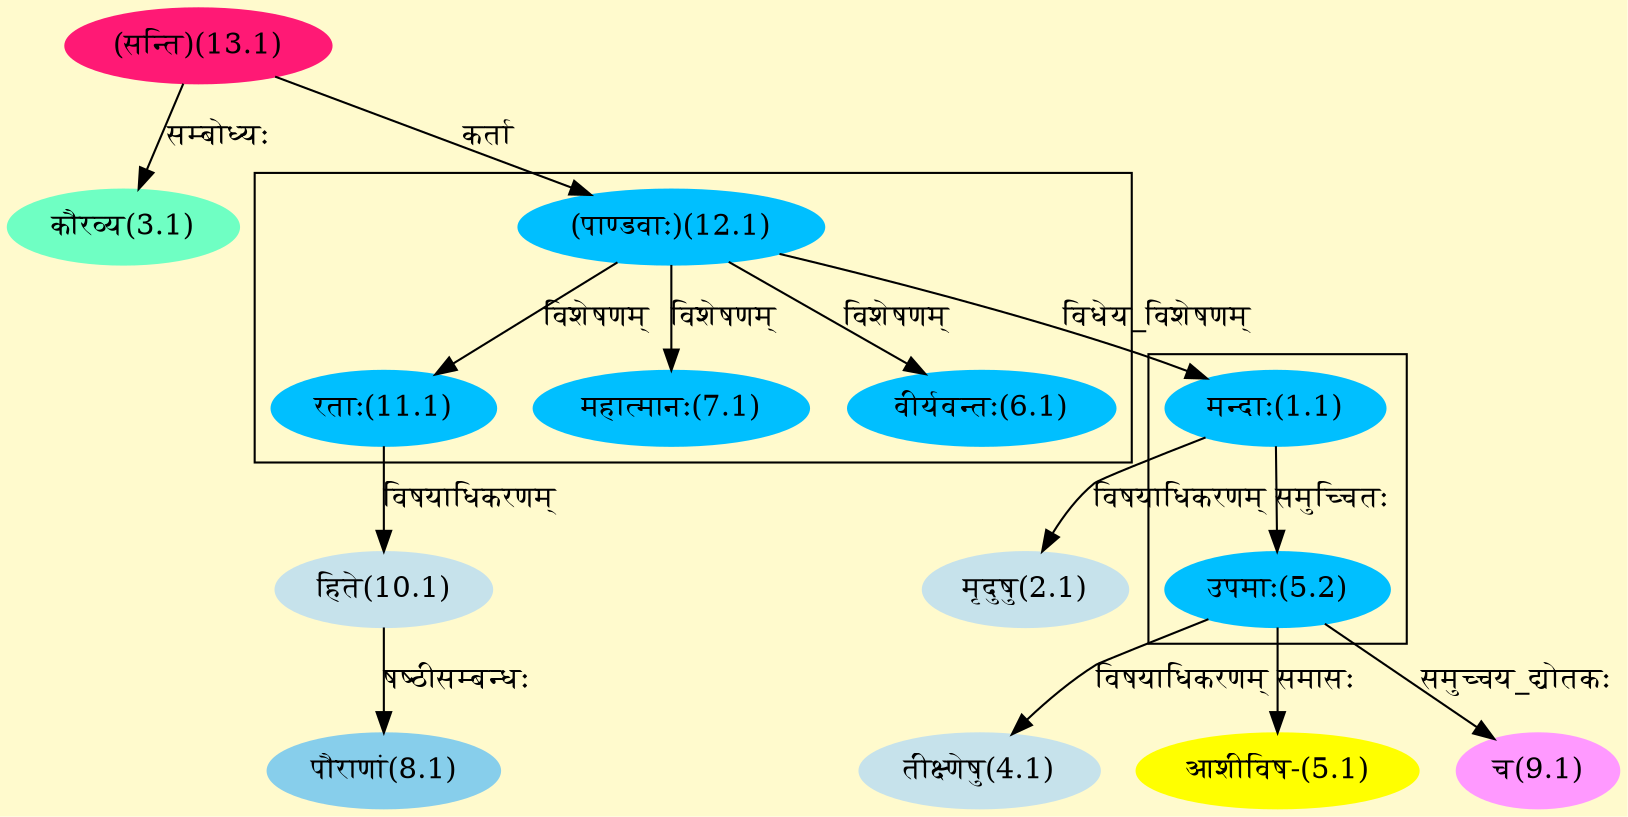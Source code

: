 digraph G{
rankdir=BT;
 compound=true;
 bgcolor="lemonchiffon1";

subgraph cluster_1{
Node5_2 [style=filled, color="#00BFFF" label = "उपमाः(5.2)"]
Node1_1 [style=filled, color="#00BFFF" label = "मन्दाः(1.1)"]

}

subgraph cluster_2{
Node6_1 [style=filled, color="#00BFFF" label = "वीर्यवन्तः(6.1)"]
Node12_1 [style=filled, color="#00BFFF" label = "(पाण्डवाः)(12.1)"]
Node7_1 [style=filled, color="#00BFFF" label = "महात्मानः(7.1)"]
Node11_1 [style=filled, color="#00BFFF" label = "रताः(11.1)"]

}
Node1_1 [style=filled, color="#00BFFF" label = "मन्दाः(1.1)"]
Node12_1 [style=filled, color="#00BFFF" label = "(पाण्डवाः)(12.1)"]
Node2_1 [style=filled, color="#C6E2EB" label = "मृदुषु(2.1)"]
Node3_1 [style=filled, color="#6FFFC3" label = "कौरव्य(3.1)"]
Node13_1 [style=filled, color="#FF1975" label = "(सन्ति)(13.1)"]
Node4_1 [style=filled, color="#C6E2EB" label = "तीक्ष्णेषु(4.1)"]
Node5_2 [style=filled, color="#00BFFF" label = "उपमाः(5.2)"]
Node5_1 [style=filled, color="#FFFF00" label = "आशीविष-(5.1)"]
Node8_1 [style=filled, color="#87CEEB" label = "पौराणां(8.1)"]
Node10_1 [style=filled, color="#C6E2EB" label = "हिते(10.1)"]
Node9_1 [style=filled, color="#FF99FF" label = "च(9.1)"]
Node11_1 [style=filled, color="#00BFFF" label = "रताः(11.1)"]
/* Start of Relations section */

Node1_1 -> Node12_1 [  label="विधेय_विशेषणम्"  dir="back" ]
Node2_1 -> Node1_1 [  label="विषयाधिकरणम्"  dir="back" ]
Node3_1 -> Node13_1 [  label="सम्बोध्यः"  dir="back" ]
Node4_1 -> Node5_2 [  label="विषयाधिकरणम्"  dir="back" ]
Node5_1 -> Node5_2 [  label="समासः"  dir="back" ]
Node5_2 -> Node1_1 [  label="समुच्चितः"  dir="back" ]
Node6_1 -> Node12_1 [  label="विशेषणम्"  dir="back" ]
Node7_1 -> Node12_1 [  label="विशेषणम्"  dir="back" ]
Node8_1 -> Node10_1 [  label="षष्ठीसम्बन्धः"  dir="back" ]
Node9_1 -> Node5_2 [  label="समुच्चय_द्योतकः"  dir="back" ]
Node10_1 -> Node11_1 [  label="विषयाधिकरणम्"  dir="back" ]
Node11_1 -> Node12_1 [  label="विशेषणम्"  dir="back" ]
Node12_1 -> Node13_1 [  label="कर्ता"  dir="back" ]
}
